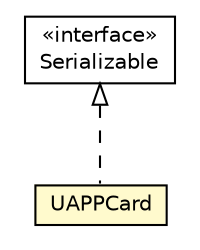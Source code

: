 #!/usr/local/bin/dot
#
# Class diagram 
# Generated by UMLGraph version R5_6-24-gf6e263 (http://www.umlgraph.org/)
#

digraph G {
	edge [fontname="Helvetica",fontsize=10,labelfontname="Helvetica",labelfontsize=10];
	node [fontname="Helvetica",fontsize=10,shape=plaintext];
	nodesep=0.25;
	ranksep=0.5;
	// org.universAAL.middleware.interfaces.mpa.UAPPCard
	c407316 [label=<<table title="org.universAAL.middleware.interfaces.mpa.UAPPCard" border="0" cellborder="1" cellspacing="0" cellpadding="2" port="p" bgcolor="lemonChiffon" href="./UAPPCard.html">
		<tr><td><table border="0" cellspacing="0" cellpadding="1">
<tr><td align="center" balign="center"> UAPPCard </td></tr>
		</table></td></tr>
		</table>>, URL="./UAPPCard.html", fontname="Helvetica", fontcolor="black", fontsize=10.0];
	//org.universAAL.middleware.interfaces.mpa.UAPPCard implements java.io.Serializable
	c407716:p -> c407316:p [dir=back,arrowtail=empty,style=dashed];
	// java.io.Serializable
	c407716 [label=<<table title="java.io.Serializable" border="0" cellborder="1" cellspacing="0" cellpadding="2" port="p" href="http://java.sun.com/j2se/1.4.2/docs/api/java/io/Serializable.html">
		<tr><td><table border="0" cellspacing="0" cellpadding="1">
<tr><td align="center" balign="center"> &#171;interface&#187; </td></tr>
<tr><td align="center" balign="center"> Serializable </td></tr>
		</table></td></tr>
		</table>>, URL="http://java.sun.com/j2se/1.4.2/docs/api/java/io/Serializable.html", fontname="Helvetica", fontcolor="black", fontsize=10.0];
}

